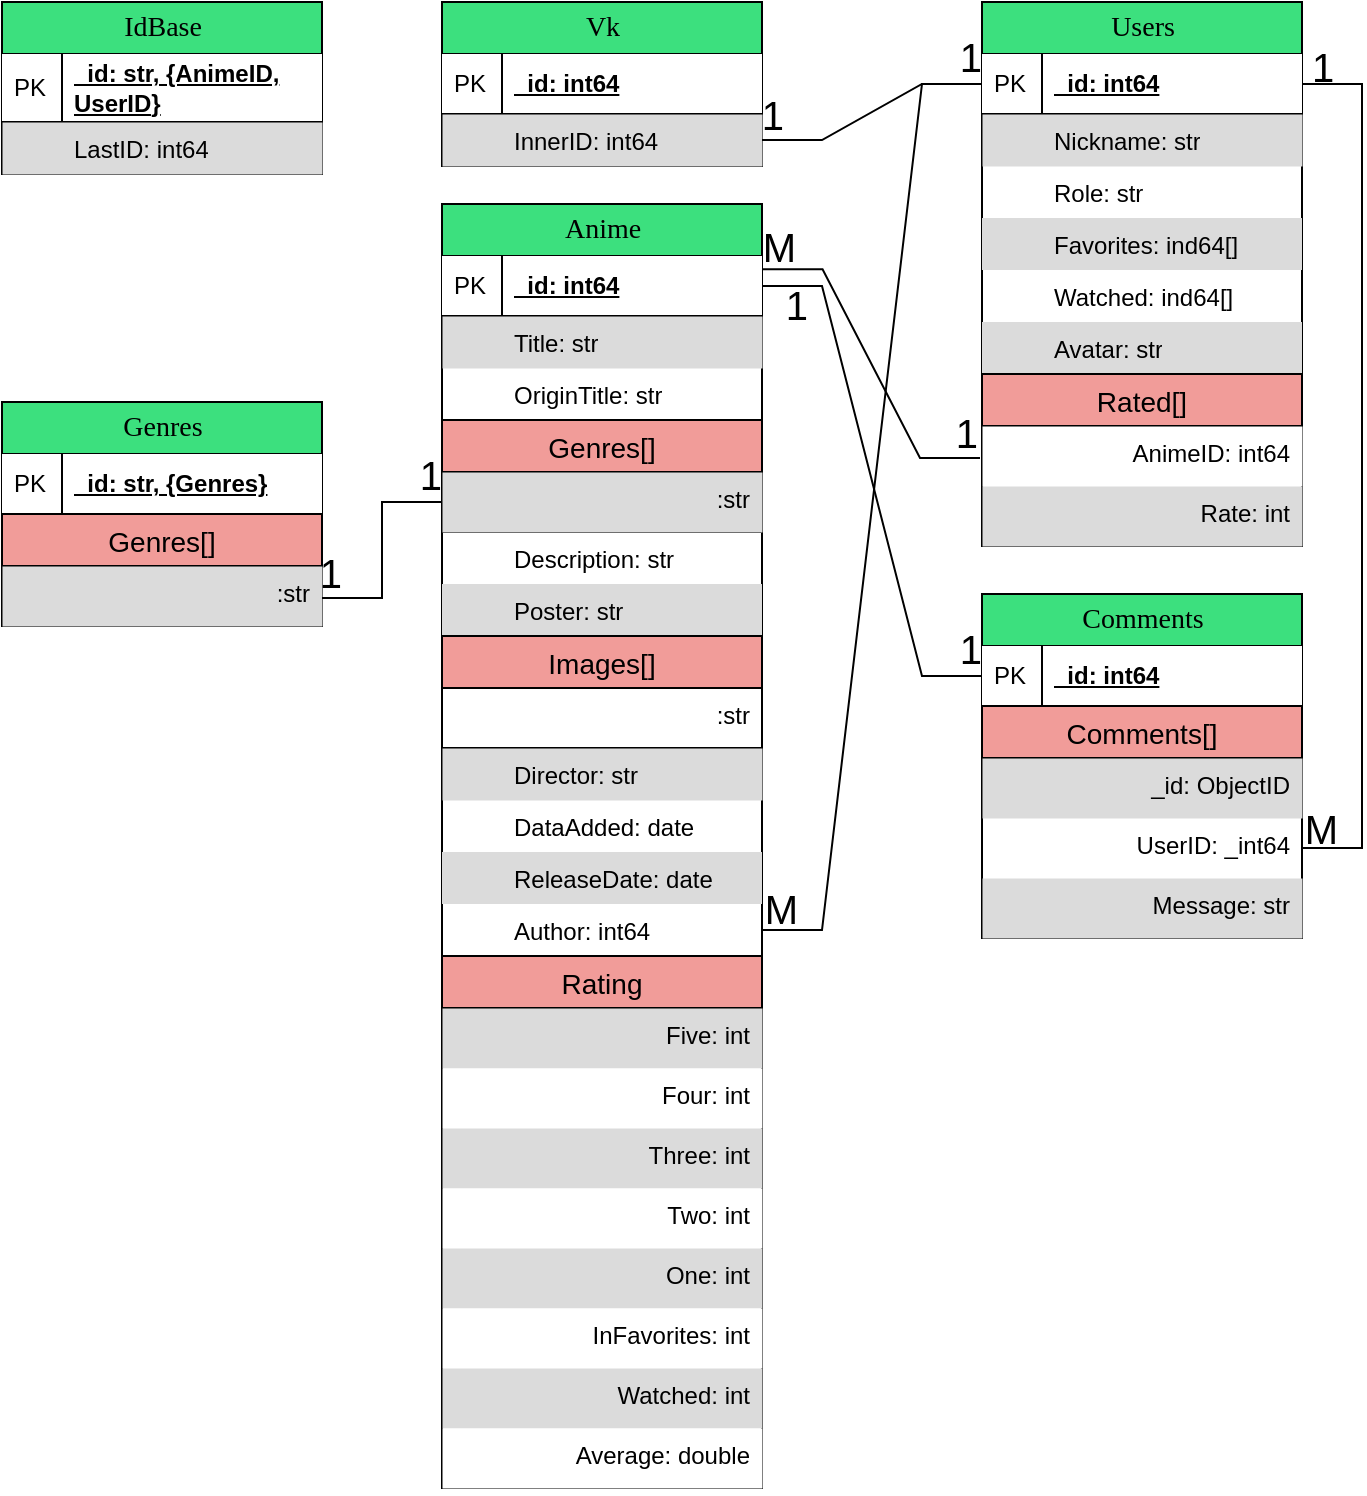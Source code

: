<mxfile version="20.7.4" type="device"><diagram name="Page-1" id="e56a1550-8fbb-45ad-956c-1786394a9013"><mxGraphModel dx="3570" dy="1553" grid="1" gridSize="10" guides="1" tooltips="1" connect="1" arrows="1" fold="1" page="1" pageScale="1" pageWidth="1100" pageHeight="850" background="none" math="0" shadow="0"><root><mxCell id="0"/><mxCell id="1" parent="0"/><mxCell id="VSwRkmJLI1TrxJm3oI7J-134" value="Anime" style="swimlane;html=1;fontStyle=0;childLayout=stackLayout;horizontal=1;startSize=26;fillColor=#3CE07E;horizontalStack=0;resizeParent=1;resizeLast=0;collapsible=1;marginBottom=0;swimlaneFillColor=#ffffff;align=center;rounded=0;shadow=0;comic=0;labelBackgroundColor=none;strokeWidth=1;fontFamily=Verdana;fontSize=14;glass=0;" parent="1" vertex="1"><mxGeometry x="-850" y="161" width="160" height="642" as="geometry"/></mxCell><mxCell id="VSwRkmJLI1TrxJm3oI7J-135" value="_id: int64" style="shape=partialRectangle;top=0;left=0;right=0;bottom=1;html=1;align=left;verticalAlign=middle;fillColor=#FFFFFF;spacingLeft=34;spacingRight=4;whiteSpace=wrap;overflow=hidden;rotatable=0;points=[[0,0.5],[1,0.5]];portConstraint=eastwest;dropTarget=0;fontStyle=5;" parent="VSwRkmJLI1TrxJm3oI7J-134" vertex="1"><mxGeometry y="26" width="160" height="30" as="geometry"/></mxCell><mxCell id="VSwRkmJLI1TrxJm3oI7J-136" value="PK" style="shape=partialRectangle;top=0;left=0;bottom=0;html=1;fillColor=none;align=left;verticalAlign=middle;spacingLeft=4;spacingRight=4;whiteSpace=wrap;overflow=hidden;rotatable=0;points=[];portConstraint=eastwest;part=1;" parent="VSwRkmJLI1TrxJm3oI7J-135" vertex="1" connectable="0"><mxGeometry width="30" height="30" as="geometry"/></mxCell><mxCell id="VSwRkmJLI1TrxJm3oI7J-137" value="Title: str" style="shape=partialRectangle;top=0;left=0;right=0;bottom=0;html=1;align=left;verticalAlign=top;fillColor=#DBDBDB;spacingLeft=34;spacingRight=4;whiteSpace=wrap;overflow=hidden;rotatable=0;points=[[0,0.5],[1,0.5]];portConstraint=eastwest;dropTarget=0;perimeterSpacing=0;strokeWidth=0;" parent="VSwRkmJLI1TrxJm3oI7J-134" vertex="1"><mxGeometry y="56" width="160" height="26" as="geometry"/></mxCell><mxCell id="VSwRkmJLI1TrxJm3oI7J-138" value="OriginTitle: str" style="shape=partialRectangle;top=0;left=0;right=0;bottom=0;html=1;align=left;verticalAlign=top;fillColor=none;spacingLeft=34;spacingRight=4;whiteSpace=wrap;overflow=hidden;rotatable=0;points=[[0,0.5],[1,0.5]];portConstraint=eastwest;dropTarget=0;" parent="VSwRkmJLI1TrxJm3oI7J-134" vertex="1"><mxGeometry y="82" width="160" height="26" as="geometry"/></mxCell><mxCell id="VSwRkmJLI1TrxJm3oI7J-145" value="Genres[]" style="swimlane;fontStyle=0;childLayout=stackLayout;horizontal=1;startSize=26;horizontalStack=0;resizeParent=1;resizeParentMax=0;resizeLast=0;collapsible=1;marginBottom=0;align=center;fontSize=14;rounded=0;shadow=0;glass=0;sketch=0;strokeWidth=1;fillColor=#F19C99;html=0;gradientColor=none;" parent="VSwRkmJLI1TrxJm3oI7J-134" vertex="1"><mxGeometry y="108" width="160" height="56" as="geometry"/></mxCell><mxCell id="VSwRkmJLI1TrxJm3oI7J-147" value=":str" style="text;strokeColor=none;fillColor=#DBDBDB;spacingLeft=4;spacingRight=4;overflow=hidden;rotatable=0;points=[[0,0.5],[1,0.5]];portConstraint=eastwest;fontSize=12;rounded=0;shadow=0;glass=0;sketch=0;strokeWidth=0;html=0;align=right;" parent="VSwRkmJLI1TrxJm3oI7J-145" vertex="1"><mxGeometry y="26" width="160" height="30" as="geometry"/></mxCell><mxCell id="VSwRkmJLI1TrxJm3oI7J-140" value="Description: str" style="shape=partialRectangle;top=0;left=0;right=0;bottom=0;html=1;align=left;verticalAlign=top;fillColor=none;spacingLeft=34;spacingRight=4;whiteSpace=wrap;overflow=hidden;rotatable=0;points=[[0,0.5],[1,0.5]];portConstraint=eastwest;dropTarget=0;" parent="VSwRkmJLI1TrxJm3oI7J-134" vertex="1"><mxGeometry y="164" width="160" height="26" as="geometry"/></mxCell><mxCell id="VSwRkmJLI1TrxJm3oI7J-141" value="Poster: str" style="shape=partialRectangle;top=0;left=0;right=0;bottom=0;html=1;align=left;verticalAlign=top;fillColor=#DBDBDB;spacingLeft=34;spacingRight=4;whiteSpace=wrap;overflow=hidden;rotatable=0;points=[[0,0.5],[1,0.5]];portConstraint=eastwest;dropTarget=0;" parent="VSwRkmJLI1TrxJm3oI7J-134" vertex="1"><mxGeometry y="190" width="160" height="26" as="geometry"/></mxCell><mxCell id="VSwRkmJLI1TrxJm3oI7J-152" value="Images[]" style="swimlane;fontStyle=0;childLayout=stackLayout;horizontal=1;startSize=26;horizontalStack=0;resizeParent=1;resizeParentMax=0;resizeLast=0;collapsible=1;marginBottom=0;align=center;fontSize=14;rounded=0;shadow=0;glass=0;sketch=0;strokeWidth=1;fillColor=#F19C99;html=0;gradientColor=none;perimeterSpacing=1;" parent="VSwRkmJLI1TrxJm3oI7J-134" vertex="1"><mxGeometry y="216" width="160" height="56" as="geometry"/></mxCell><mxCell id="VSwRkmJLI1TrxJm3oI7J-153" value=":str" style="text;strokeColor=default;fillColor=#FFFFFF;spacingLeft=4;spacingRight=4;overflow=hidden;rotatable=0;points=[[0,0.5],[1,0.5]];portConstraint=eastwest;fontSize=12;rounded=0;shadow=0;glass=0;sketch=0;strokeWidth=1;html=0;align=right;" parent="VSwRkmJLI1TrxJm3oI7J-152" vertex="1"><mxGeometry y="26" width="160" height="30" as="geometry"/></mxCell><mxCell id="VSwRkmJLI1TrxJm3oI7J-150" value="Director: str" style="shape=partialRectangle;top=0;left=0;right=0;bottom=0;html=1;align=left;verticalAlign=top;fillColor=#DBDBDB;spacingLeft=34;spacingRight=4;whiteSpace=wrap;overflow=hidden;rotatable=0;points=[[0,0.5],[1,0.5]];portConstraint=eastwest;dropTarget=0;strokeWidth=0;" parent="VSwRkmJLI1TrxJm3oI7J-134" vertex="1"><mxGeometry y="272" width="160" height="26" as="geometry"/></mxCell><mxCell id="VSwRkmJLI1TrxJm3oI7J-149" value="DataAdded: date" style="shape=partialRectangle;top=0;left=0;right=0;bottom=0;html=1;align=left;verticalAlign=top;fillColor=none;spacingLeft=34;spacingRight=4;whiteSpace=wrap;overflow=hidden;rotatable=0;points=[[0,0.5],[1,0.5]];portConstraint=eastwest;dropTarget=0;" parent="VSwRkmJLI1TrxJm3oI7J-134" vertex="1"><mxGeometry y="298" width="160" height="26" as="geometry"/></mxCell><mxCell id="VSwRkmJLI1TrxJm3oI7J-148" value="ReleaseDate: date" style="shape=partialRectangle;top=0;left=0;right=0;bottom=0;html=1;align=left;verticalAlign=top;fillColor=#DBDBDB;spacingLeft=34;spacingRight=4;whiteSpace=wrap;overflow=hidden;rotatable=0;points=[[0,0.5],[1,0.5]];portConstraint=eastwest;dropTarget=0;" parent="VSwRkmJLI1TrxJm3oI7J-134" vertex="1"><mxGeometry y="324" width="160" height="26" as="geometry"/></mxCell><mxCell id="VSwRkmJLI1TrxJm3oI7J-155" value="Author: int64" style="shape=partialRectangle;top=0;left=0;right=0;bottom=0;html=1;align=left;verticalAlign=top;fillColor=none;spacingLeft=34;spacingRight=4;whiteSpace=wrap;overflow=hidden;rotatable=0;points=[[0,0.5],[1,0.5]];portConstraint=eastwest;dropTarget=0;" parent="VSwRkmJLI1TrxJm3oI7J-134" vertex="1"><mxGeometry y="350" width="160" height="26" as="geometry"/></mxCell><mxCell id="VSwRkmJLI1TrxJm3oI7J-142" value="Rating" style="swimlane;fontStyle=0;childLayout=stackLayout;horizontal=1;startSize=26;horizontalStack=0;resizeParent=1;resizeParentMax=0;resizeLast=0;collapsible=1;marginBottom=0;align=center;fontSize=14;rounded=0;shadow=0;glass=0;sketch=0;strokeWidth=1;fillColor=#F19C99;html=0;gradientColor=none;" parent="VSwRkmJLI1TrxJm3oI7J-134" vertex="1"><mxGeometry y="376" width="160" height="266" as="geometry"/></mxCell><mxCell id="VSwRkmJLI1TrxJm3oI7J-144" value="Five: int" style="text;strokeColor=none;fillColor=#DBDBDB;spacingLeft=4;spacingRight=4;overflow=hidden;rotatable=0;points=[[0,0.5],[1,0.5]];portConstraint=eastwest;fontSize=12;rounded=0;shadow=0;glass=0;sketch=0;strokeWidth=0;html=0;align=right;" parent="VSwRkmJLI1TrxJm3oI7J-142" vertex="1"><mxGeometry y="26" width="160" height="30" as="geometry"/></mxCell><mxCell id="VSwRkmJLI1TrxJm3oI7J-143" value="Four: int" style="text;strokeColor=none;fillColor=#FFFFFF;spacingLeft=4;spacingRight=4;overflow=hidden;rotatable=0;points=[[0,0.5],[1,0.5]];portConstraint=eastwest;fontSize=12;rounded=0;shadow=0;glass=0;sketch=0;strokeWidth=0;html=0;align=right;" parent="VSwRkmJLI1TrxJm3oI7J-142" vertex="1"><mxGeometry y="56" width="160" height="30" as="geometry"/></mxCell><mxCell id="VSwRkmJLI1TrxJm3oI7J-161" value="Three: int" style="text;strokeColor=none;fillColor=#DBDBDB;spacingLeft=4;spacingRight=4;overflow=hidden;rotatable=0;points=[[0,0.5],[1,0.5]];portConstraint=eastwest;fontSize=12;rounded=0;shadow=0;glass=0;sketch=0;strokeWidth=0;html=0;align=right;" parent="VSwRkmJLI1TrxJm3oI7J-142" vertex="1"><mxGeometry y="86" width="160" height="30" as="geometry"/></mxCell><mxCell id="VSwRkmJLI1TrxJm3oI7J-160" value="Two: int" style="text;strokeColor=none;fillColor=#FFFFFF;spacingLeft=4;spacingRight=4;overflow=hidden;rotatable=0;points=[[0,0.5],[1,0.5]];portConstraint=eastwest;fontSize=12;rounded=0;shadow=0;glass=0;sketch=0;strokeWidth=0;html=0;align=right;" parent="VSwRkmJLI1TrxJm3oI7J-142" vertex="1"><mxGeometry y="116" width="160" height="30" as="geometry"/></mxCell><mxCell id="VSwRkmJLI1TrxJm3oI7J-159" value="One: int" style="text;strokeColor=none;fillColor=#DBDBDB;spacingLeft=4;spacingRight=4;overflow=hidden;rotatable=0;points=[[0,0.5],[1,0.5]];portConstraint=eastwest;fontSize=12;rounded=0;shadow=0;glass=0;sketch=0;strokeWidth=0;html=0;align=right;" parent="VSwRkmJLI1TrxJm3oI7J-142" vertex="1"><mxGeometry y="146" width="160" height="30" as="geometry"/></mxCell><mxCell id="VSwRkmJLI1TrxJm3oI7J-158" value="InFavorites: int" style="text;strokeColor=none;fillColor=#FFFFFF;spacingLeft=4;spacingRight=4;overflow=hidden;rotatable=0;points=[[0,0.5],[1,0.5]];portConstraint=eastwest;fontSize=12;rounded=0;shadow=0;glass=0;sketch=0;strokeWidth=0;html=0;align=right;" parent="VSwRkmJLI1TrxJm3oI7J-142" vertex="1"><mxGeometry y="176" width="160" height="30" as="geometry"/></mxCell><mxCell id="VSwRkmJLI1TrxJm3oI7J-157" value="Watched: int" style="text;strokeColor=none;fillColor=#DBDBDB;spacingLeft=4;spacingRight=4;overflow=hidden;rotatable=0;points=[[0,0.5],[1,0.5]];portConstraint=eastwest;fontSize=12;rounded=0;shadow=0;glass=0;sketch=0;strokeWidth=0;html=0;align=right;" parent="VSwRkmJLI1TrxJm3oI7J-142" vertex="1"><mxGeometry y="206" width="160" height="30" as="geometry"/></mxCell><mxCell id="VSwRkmJLI1TrxJm3oI7J-156" value="Average: double" style="text;strokeColor=none;fillColor=#FFFFFF;spacingLeft=4;spacingRight=4;overflow=hidden;rotatable=0;points=[[0,0.5],[1,0.5]];portConstraint=eastwest;fontSize=12;rounded=0;shadow=0;glass=0;sketch=0;strokeWidth=0;html=0;align=right;" parent="VSwRkmJLI1TrxJm3oI7J-142" vertex="1"><mxGeometry y="236" width="160" height="30" as="geometry"/></mxCell><mxCell id="VSwRkmJLI1TrxJm3oI7J-1" value="Users" style="swimlane;html=1;fontStyle=0;childLayout=stackLayout;horizontal=1;startSize=26;fillColor=#3CE07E;horizontalStack=0;resizeParent=1;resizeLast=0;collapsible=1;marginBottom=0;swimlaneFillColor=#ffffff;align=center;rounded=0;shadow=0;comic=0;labelBackgroundColor=none;strokeWidth=1;fontFamily=Verdana;fontSize=14;glass=0;" parent="1" vertex="1"><mxGeometry x="-580" y="60" width="160" height="272" as="geometry"/></mxCell><mxCell id="VSwRkmJLI1TrxJm3oI7J-2" value="_id: int64" style="shape=partialRectangle;top=0;left=0;right=0;bottom=1;html=1;align=left;verticalAlign=middle;fillColor=#FFFFFF;spacingLeft=34;spacingRight=4;whiteSpace=wrap;overflow=hidden;rotatable=0;points=[[0,0.5],[1,0.5]];portConstraint=eastwest;dropTarget=0;fontStyle=5;" parent="VSwRkmJLI1TrxJm3oI7J-1" vertex="1"><mxGeometry y="26" width="160" height="30" as="geometry"/></mxCell><mxCell id="VSwRkmJLI1TrxJm3oI7J-3" value="PK" style="shape=partialRectangle;top=0;left=0;bottom=0;html=1;fillColor=none;align=left;verticalAlign=middle;spacingLeft=4;spacingRight=4;whiteSpace=wrap;overflow=hidden;rotatable=0;points=[];portConstraint=eastwest;part=1;" parent="VSwRkmJLI1TrxJm3oI7J-2" vertex="1" connectable="0"><mxGeometry width="30" height="30" as="geometry"/></mxCell><mxCell id="VSwRkmJLI1TrxJm3oI7J-81" value="Nickname: str" style="shape=partialRectangle;top=0;left=0;right=0;bottom=0;html=1;align=left;verticalAlign=top;fillColor=#DBDBDB;spacingLeft=34;spacingRight=4;whiteSpace=wrap;overflow=hidden;rotatable=0;points=[[0,0.5],[1,0.5]];portConstraint=eastwest;dropTarget=0;perimeterSpacing=0;strokeWidth=0;" parent="VSwRkmJLI1TrxJm3oI7J-1" vertex="1"><mxGeometry y="56" width="160" height="26" as="geometry"/></mxCell><mxCell id="VSwRkmJLI1TrxJm3oI7J-86" value="Role: str" style="shape=partialRectangle;top=0;left=0;right=0;bottom=0;html=1;align=left;verticalAlign=top;fillColor=none;spacingLeft=34;spacingRight=4;whiteSpace=wrap;overflow=hidden;rotatable=0;points=[[0,0.5],[1,0.5]];portConstraint=eastwest;dropTarget=0;" parent="VSwRkmJLI1TrxJm3oI7J-1" vertex="1"><mxGeometry y="82" width="160" height="26" as="geometry"/></mxCell><mxCell id="VSwRkmJLI1TrxJm3oI7J-85" value="Favorites: ind64[]" style="shape=partialRectangle;top=0;left=0;right=0;bottom=0;html=1;align=left;verticalAlign=top;fillColor=#DBDBDB;spacingLeft=34;spacingRight=4;whiteSpace=wrap;overflow=hidden;rotatable=0;points=[[0,0.5],[1,0.5]];portConstraint=eastwest;dropTarget=0;" parent="VSwRkmJLI1TrxJm3oI7J-1" vertex="1"><mxGeometry y="108" width="160" height="26" as="geometry"/></mxCell><mxCell id="VSwRkmJLI1TrxJm3oI7J-84" value="Watched: ind64[]" style="shape=partialRectangle;top=0;left=0;right=0;bottom=0;html=1;align=left;verticalAlign=top;fillColor=none;spacingLeft=34;spacingRight=4;whiteSpace=wrap;overflow=hidden;rotatable=0;points=[[0,0.5],[1,0.5]];portConstraint=eastwest;dropTarget=0;" parent="VSwRkmJLI1TrxJm3oI7J-1" vertex="1"><mxGeometry y="134" width="160" height="26" as="geometry"/></mxCell><mxCell id="VSwRkmJLI1TrxJm3oI7J-83" value="Avatar: str" style="shape=partialRectangle;top=0;left=0;right=0;bottom=0;html=1;align=left;verticalAlign=top;fillColor=#DBDBDB;spacingLeft=34;spacingRight=4;whiteSpace=wrap;overflow=hidden;rotatable=0;points=[[0,0.5],[1,0.5]];portConstraint=eastwest;dropTarget=0;" parent="VSwRkmJLI1TrxJm3oI7J-1" vertex="1"><mxGeometry y="160" width="160" height="26" as="geometry"/></mxCell><mxCell id="VSwRkmJLI1TrxJm3oI7J-87" value="Rated[]" style="swimlane;fontStyle=0;childLayout=stackLayout;horizontal=1;startSize=26;horizontalStack=0;resizeParent=1;resizeParentMax=0;resizeLast=0;collapsible=1;marginBottom=0;align=center;fontSize=14;rounded=0;shadow=0;glass=0;sketch=0;strokeWidth=1;fillColor=#F19C99;html=0;gradientColor=none;perimeterSpacing=0;" parent="VSwRkmJLI1TrxJm3oI7J-1" vertex="1"><mxGeometry y="186" width="160" height="86" as="geometry"/></mxCell><mxCell id="VSwRkmJLI1TrxJm3oI7J-88" value="AnimeID: int64" style="text;strokeColor=none;fillColor=#FFFFFF;spacingLeft=4;spacingRight=4;overflow=hidden;rotatable=0;points=[[0,0.5],[1,0.5]];portConstraint=eastwest;fontSize=12;rounded=0;shadow=0;glass=0;sketch=0;strokeWidth=0;html=0;align=right;" parent="VSwRkmJLI1TrxJm3oI7J-87" vertex="1"><mxGeometry y="26" width="160" height="30" as="geometry"/></mxCell><mxCell id="VSwRkmJLI1TrxJm3oI7J-89" value="Rate: int" style="text;strokeColor=none;fillColor=#DBDBDB;spacingLeft=4;spacingRight=4;overflow=hidden;rotatable=0;points=[[0,0.5],[1,0.5]];portConstraint=eastwest;fontSize=12;rounded=0;shadow=0;glass=0;sketch=0;strokeWidth=0;html=0;align=right;" parent="VSwRkmJLI1TrxJm3oI7J-87" vertex="1"><mxGeometry y="56" width="160" height="30" as="geometry"/></mxCell><mxCell id="VSwRkmJLI1TrxJm3oI7J-91" value="Vk" style="swimlane;html=1;fontStyle=0;childLayout=stackLayout;horizontal=1;startSize=26;fillColor=#3CE07E;horizontalStack=0;resizeParent=1;resizeLast=0;collapsible=1;marginBottom=0;swimlaneFillColor=#ffffff;align=center;rounded=0;shadow=0;comic=0;labelBackgroundColor=none;strokeWidth=1;fontFamily=Verdana;fontSize=14;glass=0;" parent="1" vertex="1"><mxGeometry x="-850" y="60" width="160" height="82" as="geometry"/></mxCell><mxCell id="VSwRkmJLI1TrxJm3oI7J-92" value="_id: int64" style="shape=partialRectangle;top=0;left=0;right=0;bottom=1;html=1;align=left;verticalAlign=middle;fillColor=#FFFFFF;spacingLeft=34;spacingRight=4;whiteSpace=wrap;overflow=hidden;rotatable=0;points=[[0,0.5],[1,0.5]];portConstraint=eastwest;dropTarget=0;fontStyle=5;" parent="VSwRkmJLI1TrxJm3oI7J-91" vertex="1"><mxGeometry y="26" width="160" height="30" as="geometry"/></mxCell><mxCell id="VSwRkmJLI1TrxJm3oI7J-93" value="PK" style="shape=partialRectangle;top=0;left=0;bottom=0;html=1;fillColor=none;align=left;verticalAlign=middle;spacingLeft=4;spacingRight=4;whiteSpace=wrap;overflow=hidden;rotatable=0;points=[];portConstraint=eastwest;part=1;" parent="VSwRkmJLI1TrxJm3oI7J-92" vertex="1" connectable="0"><mxGeometry width="30" height="30" as="geometry"/></mxCell><mxCell id="VSwRkmJLI1TrxJm3oI7J-94" value="InnerID: int64" style="shape=partialRectangle;top=0;left=0;right=0;bottom=0;html=1;align=left;verticalAlign=top;fillColor=#DBDBDB;spacingLeft=34;spacingRight=4;whiteSpace=wrap;overflow=hidden;rotatable=0;points=[[0,0.5],[1,0.5]];portConstraint=eastwest;dropTarget=0;perimeterSpacing=0;strokeWidth=0;" parent="VSwRkmJLI1TrxJm3oI7J-91" vertex="1"><mxGeometry y="56" width="160" height="26" as="geometry"/></mxCell><mxCell id="VSwRkmJLI1TrxJm3oI7J-107" value="" style="endArrow=none;html=1;rounded=0;fontSize=20;exitX=1;exitY=0.5;exitDx=0;exitDy=0;entryX=0;entryY=0.5;entryDx=0;entryDy=0;edgeStyle=entityRelationEdgeStyle;fontStyle=1" parent="1" source="VSwRkmJLI1TrxJm3oI7J-94" target="VSwRkmJLI1TrxJm3oI7J-2" edge="1"><mxGeometry relative="1" as="geometry"><mxPoint x="-580" y="220" as="sourcePoint"/><mxPoint x="-420" y="220" as="targetPoint"/></mxGeometry></mxCell><mxCell id="VSwRkmJLI1TrxJm3oI7J-108" value="1" style="resizable=0;html=1;align=right;verticalAlign=bottom;rounded=0;shadow=0;glass=0;sketch=0;strokeWidth=0;fontSize=20;fillColor=#F19C99;gradientColor=none;" parent="VSwRkmJLI1TrxJm3oI7J-107" connectable="0" vertex="1"><mxGeometry x="1" relative="1" as="geometry"/></mxCell><mxCell id="VSwRkmJLI1TrxJm3oI7J-109" value="1" style="edgeLabel;html=1;align=right;verticalAlign=bottom;resizable=0;points=[];fontSize=20;labelBackgroundColor=none;" parent="VSwRkmJLI1TrxJm3oI7J-107" vertex="1" connectable="0"><mxGeometry x="-0.596" relative="1" as="geometry"><mxPoint x="-12" y="1" as="offset"/></mxGeometry></mxCell><mxCell id="VSwRkmJLI1TrxJm3oI7J-110" value="IdBase" style="swimlane;html=1;fontStyle=0;childLayout=stackLayout;horizontal=1;startSize=26;fillColor=#3CE07E;horizontalStack=0;resizeParent=1;resizeLast=0;collapsible=1;marginBottom=0;swimlaneFillColor=#ffffff;align=center;rounded=0;shadow=0;comic=0;labelBackgroundColor=none;strokeWidth=1;fontFamily=Verdana;fontSize=14;glass=0;" parent="1" vertex="1"><mxGeometry x="-1070" y="60" width="160" height="86" as="geometry"/></mxCell><mxCell id="VSwRkmJLI1TrxJm3oI7J-111" value="_id: str, {AnimeID, UserID}" style="shape=partialRectangle;top=0;left=0;right=0;bottom=1;align=left;verticalAlign=middle;fillColor=#FFFFFF;spacingLeft=34;spacingRight=4;overflow=hidden;rotatable=0;points=[[0,0.5],[1,0.5]];portConstraint=eastwest;dropTarget=0;fontStyle=5;whiteSpace=wrap;html=1;" parent="VSwRkmJLI1TrxJm3oI7J-110" vertex="1"><mxGeometry y="26" width="160" height="34" as="geometry"/></mxCell><mxCell id="VSwRkmJLI1TrxJm3oI7J-112" value="PK" style="shape=partialRectangle;top=0;left=0;bottom=0;html=1;fillColor=none;align=left;verticalAlign=middle;spacingLeft=4;spacingRight=4;whiteSpace=wrap;overflow=hidden;rotatable=0;points=[];portConstraint=eastwest;part=1;" parent="VSwRkmJLI1TrxJm3oI7J-111" vertex="1" connectable="0"><mxGeometry width="30" height="34" as="geometry"/></mxCell><mxCell id="VSwRkmJLI1TrxJm3oI7J-113" value="LastID: int64" style="shape=partialRectangle;top=0;left=0;right=0;bottom=0;html=1;align=left;verticalAlign=top;fillColor=#DBDBDB;spacingLeft=34;spacingRight=4;whiteSpace=wrap;overflow=hidden;rotatable=0;points=[[0,0.5],[1,0.5]];portConstraint=eastwest;dropTarget=0;perimeterSpacing=0;strokeWidth=0;" parent="VSwRkmJLI1TrxJm3oI7J-110" vertex="1"><mxGeometry y="60" width="160" height="26" as="geometry"/></mxCell><mxCell id="VSwRkmJLI1TrxJm3oI7J-114" value="Genres" style="swimlane;html=1;fontStyle=0;childLayout=stackLayout;horizontal=1;startSize=26;fillColor=#3CE07E;horizontalStack=0;resizeParent=1;resizeLast=0;collapsible=1;marginBottom=0;swimlaneFillColor=#ffffff;align=center;rounded=0;shadow=0;comic=0;labelBackgroundColor=none;strokeWidth=1;fontFamily=Verdana;fontSize=14;glass=0;" parent="1" vertex="1"><mxGeometry x="-1070" y="260" width="160" height="112" as="geometry"/></mxCell><mxCell id="VSwRkmJLI1TrxJm3oI7J-115" value="_id: str, {Genres}" style="shape=partialRectangle;top=0;left=0;right=0;bottom=1;html=1;align=left;verticalAlign=middle;fillColor=#FFFFFF;spacingLeft=34;spacingRight=4;whiteSpace=wrap;overflow=hidden;rotatable=0;points=[[0,0.5],[1,0.5]];portConstraint=eastwest;dropTarget=0;fontStyle=5;" parent="VSwRkmJLI1TrxJm3oI7J-114" vertex="1"><mxGeometry y="26" width="160" height="30" as="geometry"/></mxCell><mxCell id="VSwRkmJLI1TrxJm3oI7J-116" value="PK" style="shape=partialRectangle;top=0;left=0;bottom=0;html=1;fillColor=none;align=left;verticalAlign=middle;spacingLeft=4;spacingRight=4;whiteSpace=wrap;overflow=hidden;rotatable=0;points=[];portConstraint=eastwest;part=1;" parent="VSwRkmJLI1TrxJm3oI7J-115" vertex="1" connectable="0"><mxGeometry width="30" height="30" as="geometry"/></mxCell><mxCell id="VSwRkmJLI1TrxJm3oI7J-118" value="Genres[]" style="swimlane;fontStyle=0;childLayout=stackLayout;horizontal=1;startSize=26;horizontalStack=0;resizeParent=1;resizeParentMax=0;resizeLast=0;collapsible=1;marginBottom=0;align=center;fontSize=14;rounded=0;shadow=0;glass=0;sketch=0;strokeWidth=1;fillColor=#F19C99;html=0;gradientColor=none;" parent="VSwRkmJLI1TrxJm3oI7J-114" vertex="1"><mxGeometry y="56" width="160" height="56" as="geometry"/></mxCell><mxCell id="VSwRkmJLI1TrxJm3oI7J-119" value=":str" style="text;strokeColor=none;fillColor=#DBDBDB;spacingLeft=4;spacingRight=4;overflow=hidden;rotatable=0;points=[[0,0.5],[1,0.5]];portConstraint=eastwest;fontSize=12;rounded=0;shadow=0;glass=0;sketch=0;strokeWidth=0;html=0;align=right;" parent="VSwRkmJLI1TrxJm3oI7J-118" vertex="1"><mxGeometry y="26" width="160" height="30" as="geometry"/></mxCell><mxCell id="VSwRkmJLI1TrxJm3oI7J-121" value="Comments" style="swimlane;html=1;fontStyle=0;childLayout=stackLayout;horizontal=1;startSize=26;fillColor=#3CE07E;horizontalStack=0;resizeParent=1;resizeLast=0;collapsible=1;marginBottom=0;swimlaneFillColor=#ffffff;align=center;rounded=0;shadow=0;comic=0;labelBackgroundColor=none;strokeWidth=1;fontFamily=Verdana;fontSize=14;glass=0;" parent="1" vertex="1"><mxGeometry x="-580" y="356" width="160" height="172" as="geometry"/></mxCell><mxCell id="VSwRkmJLI1TrxJm3oI7J-122" value="_id: int64" style="shape=partialRectangle;top=0;left=0;right=0;bottom=1;html=1;align=left;verticalAlign=middle;fillColor=#FFFFFF;spacingLeft=34;spacingRight=4;whiteSpace=wrap;overflow=hidden;rotatable=0;points=[[0,0.5],[1,0.5]];portConstraint=eastwest;dropTarget=0;fontStyle=5;" parent="VSwRkmJLI1TrxJm3oI7J-121" vertex="1"><mxGeometry y="26" width="160" height="30" as="geometry"/></mxCell><mxCell id="VSwRkmJLI1TrxJm3oI7J-123" value="PK" style="shape=partialRectangle;top=0;left=0;bottom=0;html=1;fillColor=none;align=left;verticalAlign=middle;spacingLeft=4;spacingRight=4;whiteSpace=wrap;overflow=hidden;rotatable=0;points=[];portConstraint=eastwest;part=1;" parent="VSwRkmJLI1TrxJm3oI7J-122" vertex="1" connectable="0"><mxGeometry width="30" height="30" as="geometry"/></mxCell><mxCell id="VSwRkmJLI1TrxJm3oI7J-129" value="Comments[]" style="swimlane;fontStyle=0;childLayout=stackLayout;horizontal=1;startSize=26;horizontalStack=0;resizeParent=1;resizeParentMax=0;resizeLast=0;collapsible=1;marginBottom=0;align=center;fontSize=14;rounded=0;shadow=0;glass=0;sketch=0;strokeWidth=1;fillColor=#F19C99;html=0;gradientColor=none;" parent="VSwRkmJLI1TrxJm3oI7J-121" vertex="1"><mxGeometry y="56" width="160" height="116" as="geometry"/></mxCell><mxCell id="VSwRkmJLI1TrxJm3oI7J-131" value="_id: ObjectID" style="text;strokeColor=none;fillColor=#DBDBDB;spacingLeft=4;spacingRight=4;overflow=hidden;rotatable=0;points=[[0,0.5],[1,0.5]];portConstraint=eastwest;fontSize=12;rounded=0;shadow=0;glass=0;sketch=0;strokeWidth=0;html=0;align=right;" parent="VSwRkmJLI1TrxJm3oI7J-129" vertex="1"><mxGeometry y="26" width="160" height="30" as="geometry"/></mxCell><mxCell id="VSwRkmJLI1TrxJm3oI7J-132" value="UserID: _int64" style="text;strokeColor=none;fillColor=none;spacingLeft=4;spacingRight=4;overflow=hidden;rotatable=0;points=[[0,0.5],[1,0.5]];portConstraint=eastwest;fontSize=12;rounded=0;shadow=0;glass=0;sketch=0;strokeWidth=0;html=0;align=right;" parent="VSwRkmJLI1TrxJm3oI7J-129" vertex="1"><mxGeometry y="56" width="160" height="30" as="geometry"/></mxCell><mxCell id="VSwRkmJLI1TrxJm3oI7J-133" value="Message: str" style="text;strokeColor=none;fillColor=#DBDBDB;spacingLeft=4;spacingRight=4;overflow=hidden;rotatable=0;points=[[0,0.5],[1,0.5]];portConstraint=eastwest;fontSize=12;rounded=0;shadow=0;glass=0;sketch=0;strokeWidth=0;html=0;align=right;" parent="VSwRkmJLI1TrxJm3oI7J-129" vertex="1"><mxGeometry y="86" width="160" height="30" as="geometry"/></mxCell><mxCell id="VSwRkmJLI1TrxJm3oI7J-162" value="" style="endArrow=none;html=1;rounded=0;fontSize=20;exitX=1;exitY=0.5;exitDx=0;exitDy=0;entryX=0;entryY=0.5;entryDx=0;entryDy=0;edgeStyle=entityRelationEdgeStyle;" parent="1" source="VSwRkmJLI1TrxJm3oI7J-155" target="VSwRkmJLI1TrxJm3oI7J-2" edge="1"><mxGeometry x="-0.488" y="-62" relative="1" as="geometry"><mxPoint x="-670" y="425" as="sourcePoint"/><mxPoint x="-560" y="397" as="targetPoint"/><mxPoint x="-21" y="7" as="offset"/></mxGeometry></mxCell><mxCell id="VSwRkmJLI1TrxJm3oI7J-164" value="M" style="edgeLabel;html=1;align=right;verticalAlign=bottom;resizable=0;points=[];fontSize=20;labelBackgroundColor=none;" parent="VSwRkmJLI1TrxJm3oI7J-162" vertex="1" connectable="0"><mxGeometry x="-0.596" relative="1" as="geometry"><mxPoint x="-19" y="71" as="offset"/></mxGeometry></mxCell><mxCell id="VSwRkmJLI1TrxJm3oI7J-165" value="" style="endArrow=none;html=1;rounded=0;fontSize=20;exitX=1;exitY=0.5;exitDx=0;exitDy=0;entryX=0;entryY=0.5;entryDx=0;entryDy=0;edgeStyle=entityRelationEdgeStyle;" parent="1" source="VSwRkmJLI1TrxJm3oI7J-135" target="VSwRkmJLI1TrxJm3oI7J-122" edge="1"><mxGeometry relative="1" as="geometry"><mxPoint x="-680" y="139" as="sourcePoint"/><mxPoint x="-570" y="111" as="targetPoint"/></mxGeometry></mxCell><mxCell id="VSwRkmJLI1TrxJm3oI7J-166" value="1" style="resizable=0;html=1;align=right;verticalAlign=bottom;rounded=0;shadow=0;glass=0;sketch=0;strokeWidth=0;fontSize=20;fillColor=#F19C99;gradientColor=none;" parent="VSwRkmJLI1TrxJm3oI7J-165" connectable="0" vertex="1"><mxGeometry x="1" relative="1" as="geometry"/></mxCell><mxCell id="VSwRkmJLI1TrxJm3oI7J-167" value="1" style="edgeLabel;html=1;align=right;verticalAlign=bottom;resizable=0;points=[];fontSize=20;labelBackgroundColor=none;" parent="VSwRkmJLI1TrxJm3oI7J-165" vertex="1" connectable="0"><mxGeometry x="-0.596" relative="1" as="geometry"><mxPoint x="-12" y="1" as="offset"/></mxGeometry></mxCell><mxCell id="VSwRkmJLI1TrxJm3oI7J-170" value="1" style="endArrow=none;html=1;rounded=0;fontSize=20;exitX=1.008;exitY=0.187;exitDx=0;exitDy=0;entryX=0;entryY=0.5;entryDx=0;entryDy=0;edgeStyle=entityRelationEdgeStyle;exitPerimeter=0;labelBackgroundColor=none;align=right;verticalAlign=bottom;" parent="1" edge="1"><mxGeometry x="1" y="-2" relative="1" as="geometry"><mxPoint x="-689.72" y="193.61" as="sourcePoint"/><mxPoint x="-581" y="288" as="targetPoint"/><mxPoint as="offset"/></mxGeometry></mxCell><mxCell id="VSwRkmJLI1TrxJm3oI7J-171" value="M" style="edgeLabel;html=1;align=right;verticalAlign=bottom;resizable=0;points=[];fontSize=20;labelBackgroundColor=none;" parent="VSwRkmJLI1TrxJm3oI7J-170" vertex="1" connectable="0"><mxGeometry x="-0.596" relative="1" as="geometry"><mxPoint x="-14" as="offset"/></mxGeometry></mxCell><mxCell id="VSwRkmJLI1TrxJm3oI7J-172" value="" style="endArrow=none;html=1;rounded=0;fontSize=20;exitX=1;exitY=0.75;exitDx=0;exitDy=0;entryX=0;entryY=0.5;entryDx=0;entryDy=0;edgeStyle=entityRelationEdgeStyle;fontStyle=1" parent="1" source="VSwRkmJLI1TrxJm3oI7J-118" target="VSwRkmJLI1TrxJm3oI7J-147" edge="1"><mxGeometry relative="1" as="geometry"><mxPoint x="-680" y="139" as="sourcePoint"/><mxPoint x="-570" y="111" as="targetPoint"/></mxGeometry></mxCell><mxCell id="VSwRkmJLI1TrxJm3oI7J-173" value="1" style="resizable=0;html=1;align=right;verticalAlign=bottom;rounded=0;shadow=0;glass=0;sketch=0;strokeWidth=0;fontSize=20;fillColor=#F19C99;gradientColor=none;" parent="VSwRkmJLI1TrxJm3oI7J-172" connectable="0" vertex="1"><mxGeometry x="1" relative="1" as="geometry"/></mxCell><mxCell id="VSwRkmJLI1TrxJm3oI7J-174" value="1" style="edgeLabel;html=1;align=right;verticalAlign=bottom;resizable=0;points=[];fontSize=20;labelBackgroundColor=none;" parent="VSwRkmJLI1TrxJm3oI7J-172" vertex="1" connectable="0"><mxGeometry x="-0.596" relative="1" as="geometry"><mxPoint x="-12" y="1" as="offset"/></mxGeometry></mxCell><mxCell id="VSwRkmJLI1TrxJm3oI7J-175" value="" style="endArrow=none;html=1;rounded=0;fontSize=20;exitX=1;exitY=0.5;exitDx=0;exitDy=0;entryX=1;entryY=0.5;entryDx=0;entryDy=0;edgeStyle=entityRelationEdgeStyle;" parent="1" source="VSwRkmJLI1TrxJm3oI7J-132" target="VSwRkmJLI1TrxJm3oI7J-2" edge="1"><mxGeometry x="-0.489" y="-40" relative="1" as="geometry"><mxPoint x="-680" y="534" as="sourcePoint"/><mxPoint x="-570" y="111" as="targetPoint"/><mxPoint as="offset"/></mxGeometry></mxCell><mxCell id="VSwRkmJLI1TrxJm3oI7J-176" value="M" style="edgeLabel;html=1;align=right;verticalAlign=bottom;resizable=0;points=[];fontSize=20;labelBackgroundColor=none;" parent="VSwRkmJLI1TrxJm3oI7J-175" vertex="1" connectable="0"><mxGeometry x="-0.596" relative="1" as="geometry"><mxPoint x="-12" y="64" as="offset"/></mxGeometry></mxCell><mxCell id="VSwRkmJLI1TrxJm3oI7J-177" value="1" style="edgeLabel;html=1;align=center;verticalAlign=middle;resizable=0;points=[];fontSize=20;fontColor=default;labelBackgroundColor=none;" parent="VSwRkmJLI1TrxJm3oI7J-175" vertex="1" connectable="0"><mxGeometry x="0.925" relative="1" as="geometry"><mxPoint x="-7" y="-9" as="offset"/></mxGeometry></mxCell></root></mxGraphModel></diagram></mxfile>